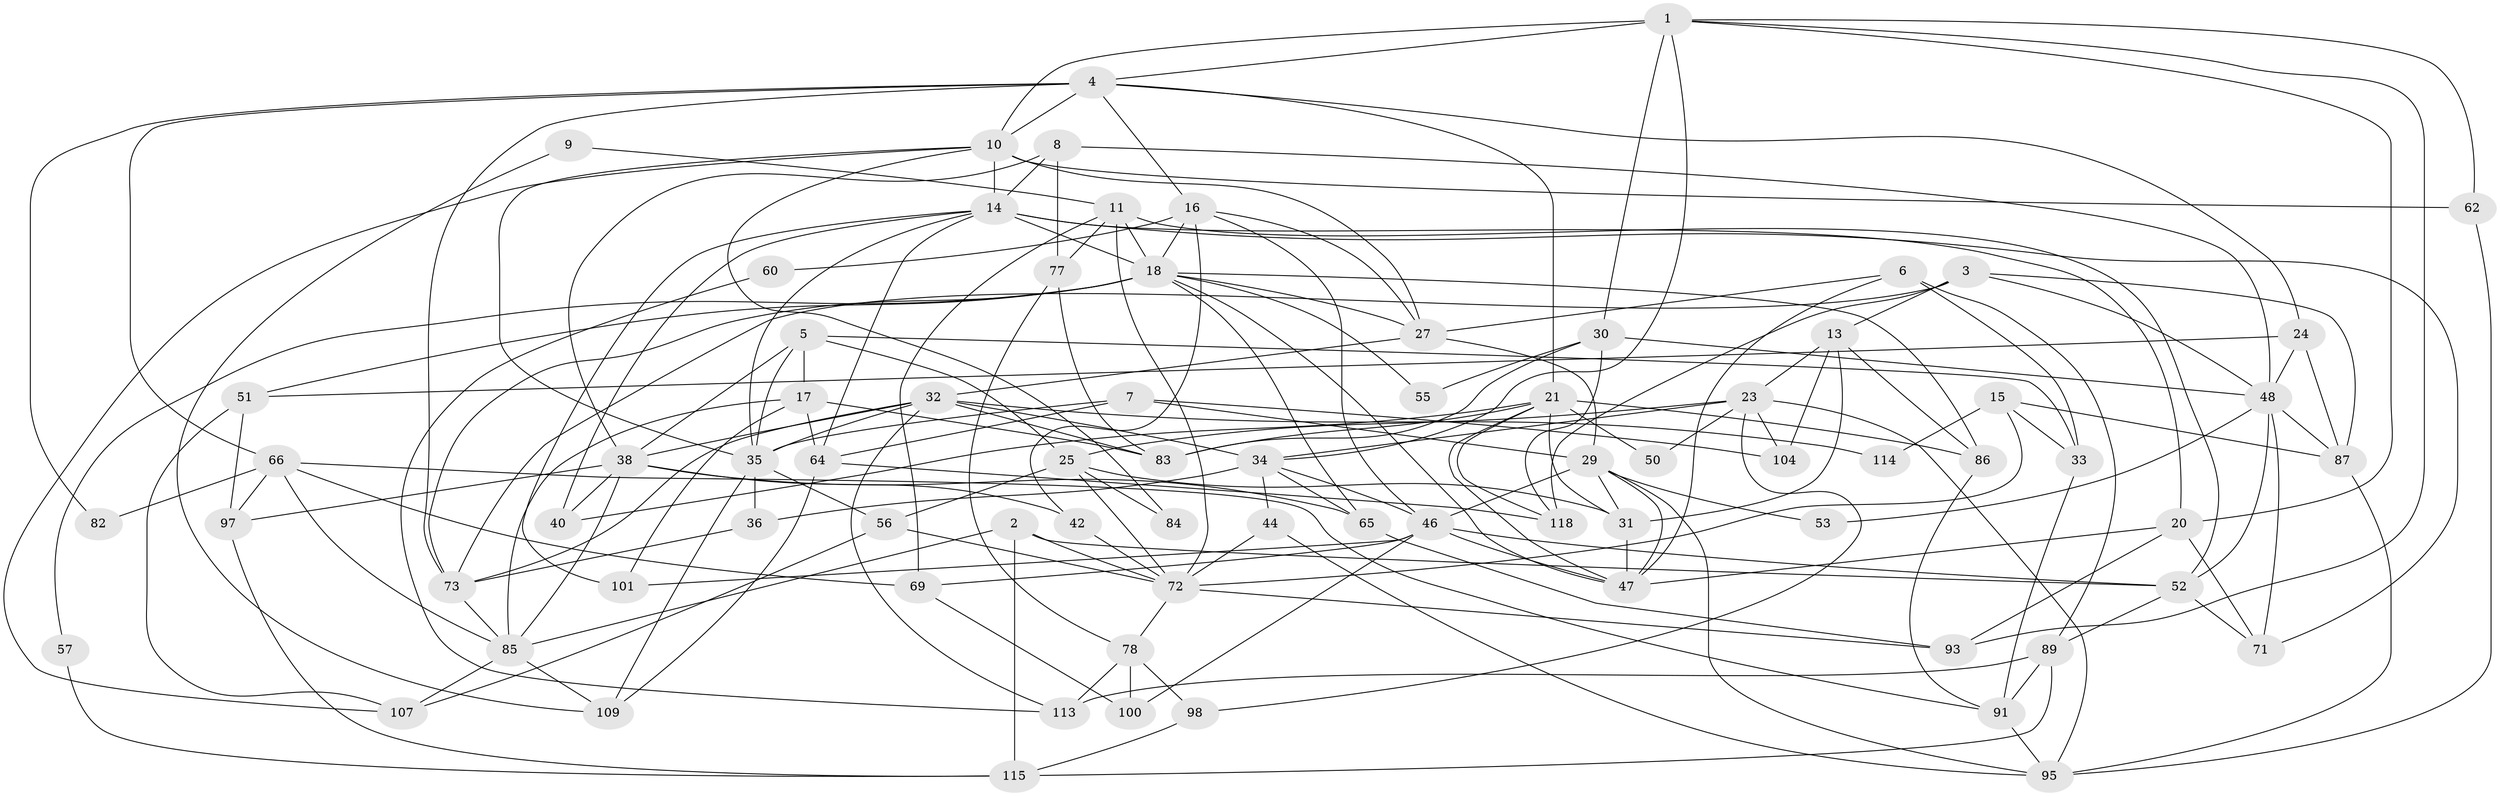 // Generated by graph-tools (version 1.1) at 2025/24/03/03/25 07:24:02]
// undirected, 77 vertices, 189 edges
graph export_dot {
graph [start="1"]
  node [color=gray90,style=filled];
  1 [super="+12"];
  2 [super="+61"];
  3 [super="+59"];
  4 [super="+105"];
  5 [super="+43"];
  6 [super="+67"];
  7 [super="+22"];
  8 [super="+54"];
  9;
  10 [super="+37"];
  11 [super="+41"];
  13 [super="+119"];
  14 [super="+110"];
  15 [super="+75"];
  16 [super="+79"];
  17 [super="+68"];
  18 [super="+19"];
  20 [super="+28"];
  21 [super="+74"];
  23 [super="+26"];
  24;
  25;
  27 [super="+49"];
  29 [super="+39"];
  30 [super="+63"];
  31 [super="+94"];
  32 [super="+45"];
  33 [super="+81"];
  34 [super="+120"];
  35 [super="+112"];
  36;
  38 [super="+106"];
  40;
  42;
  44 [super="+80"];
  46 [super="+70"];
  47 [super="+58"];
  48 [super="+90"];
  50;
  51 [super="+99"];
  52 [super="+103"];
  53;
  55;
  56;
  57;
  60;
  62;
  64;
  65 [super="+76"];
  66 [super="+88"];
  69;
  71;
  72 [super="+108"];
  73 [super="+111"];
  77;
  78;
  82;
  83 [super="+117"];
  84;
  85 [super="+92"];
  86;
  87;
  89 [super="+96"];
  91;
  93;
  95 [super="+102"];
  97;
  98;
  100;
  101;
  104;
  107 [super="+116"];
  109;
  113;
  114;
  115;
  118;
  1 -- 62;
  1 -- 93;
  1 -- 30;
  1 -- 10;
  1 -- 34;
  1 -- 20;
  1 -- 4;
  2 -- 115 [weight=2];
  2 -- 72;
  2 -- 52;
  2 -- 85;
  3 -- 118;
  3 -- 87;
  3 -- 48;
  3 -- 73;
  3 -- 13;
  4 -- 24;
  4 -- 73;
  4 -- 16;
  4 -- 82;
  4 -- 10;
  4 -- 66;
  4 -- 21;
  5 -- 17;
  5 -- 25;
  5 -- 38;
  5 -- 35;
  5 -- 33;
  6 -- 47;
  6 -- 27;
  6 -- 33 [weight=2];
  6 -- 89;
  7 -- 104;
  7 -- 64;
  7 -- 35;
  7 -- 29;
  8 -- 14;
  8 -- 48;
  8 -- 77;
  8 -- 38;
  9 -- 109;
  9 -- 11;
  10 -- 62;
  10 -- 84;
  10 -- 107;
  10 -- 14;
  10 -- 27;
  10 -- 35;
  11 -- 52;
  11 -- 18 [weight=3];
  11 -- 69;
  11 -- 72;
  11 -- 77;
  13 -- 23;
  13 -- 31;
  13 -- 104;
  13 -- 86;
  14 -- 71;
  14 -- 18;
  14 -- 64;
  14 -- 35;
  14 -- 101;
  14 -- 40;
  14 -- 20;
  15 -- 72;
  15 -- 114;
  15 -- 87;
  15 -- 33;
  16 -- 42;
  16 -- 18;
  16 -- 27;
  16 -- 60;
  16 -- 46;
  17 -- 64;
  17 -- 85;
  17 -- 83;
  17 -- 101;
  18 -- 73;
  18 -- 27;
  18 -- 47;
  18 -- 55;
  18 -- 57;
  18 -- 65;
  18 -- 86;
  18 -- 51;
  20 -- 93;
  20 -- 47;
  20 -- 71;
  21 -- 40;
  21 -- 86;
  21 -- 118;
  21 -- 47;
  21 -- 50;
  21 -- 83;
  21 -- 31;
  23 -- 95;
  23 -- 104;
  23 -- 34;
  23 -- 50;
  23 -- 98;
  23 -- 25;
  24 -- 48;
  24 -- 51;
  24 -- 87;
  25 -- 56;
  25 -- 31;
  25 -- 84;
  25 -- 72;
  27 -- 32;
  27 -- 29;
  29 -- 46;
  29 -- 47;
  29 -- 31;
  29 -- 53;
  29 -- 95;
  30 -- 83;
  30 -- 118;
  30 -- 48;
  30 -- 55;
  31 -- 47;
  32 -- 34;
  32 -- 114;
  32 -- 113;
  32 -- 35;
  32 -- 38;
  32 -- 73;
  32 -- 83;
  33 -- 91;
  34 -- 36;
  34 -- 44;
  34 -- 65;
  34 -- 46;
  35 -- 109;
  35 -- 56;
  35 -- 36;
  36 -- 73;
  38 -- 42;
  38 -- 97;
  38 -- 85;
  38 -- 40;
  38 -- 65;
  42 -- 72;
  44 -- 95;
  44 -- 72 [weight=2];
  46 -- 47;
  46 -- 100;
  46 -- 69;
  46 -- 52;
  46 -- 101;
  48 -- 87;
  48 -- 53;
  48 -- 71;
  48 -- 52;
  51 -- 107;
  51 -- 97;
  52 -- 89;
  52 -- 71;
  56 -- 72;
  56 -- 107;
  57 -- 115;
  60 -- 113;
  62 -- 95;
  64 -- 109;
  64 -- 118;
  65 -- 93;
  66 -- 91;
  66 -- 85;
  66 -- 97;
  66 -- 69;
  66 -- 82;
  69 -- 100;
  72 -- 93;
  72 -- 78;
  73 -- 85;
  77 -- 78;
  77 -- 83;
  78 -- 98;
  78 -- 100;
  78 -- 113;
  85 -- 109;
  85 -- 107;
  86 -- 91;
  87 -- 95;
  89 -- 115;
  89 -- 91;
  89 -- 113;
  91 -- 95;
  97 -- 115;
  98 -- 115;
}
